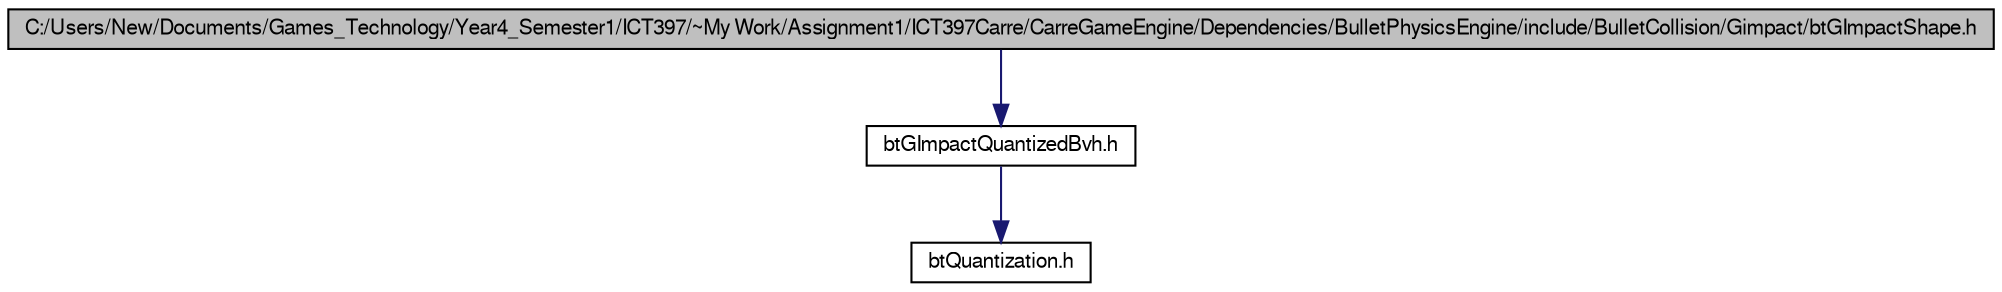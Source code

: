 digraph G
{
  bgcolor="transparent";
  edge [fontname="FreeSans",fontsize=10,labelfontname="FreeSans",labelfontsize=10];
  node [fontname="FreeSans",fontsize=10,shape=record];
  Node1 [label="C:/Users/New/Documents/Games_Technology/Year4_Semester1/ICT397/~My Work/Assignment1/ICT397Carre/CarreGameEngine/Dependencies/BulletPhysicsEngine/include/BulletCollision/Gimpact/btGImpactShape.h",height=0.2,width=0.4,color="black", fillcolor="grey75", style="filled" fontcolor="black"];
  Node1 -> Node2 [color="midnightblue",fontsize=10,style="solid"];
  Node2 [label="btGImpactQuantizedBvh.h",height=0.2,width=0.4,color="black",URL="$bt_g_impact_quantized_bvh_8h.html"];
  Node2 -> Node3 [color="midnightblue",fontsize=10,style="solid"];
  Node3 [label="btQuantization.h",height=0.2,width=0.4,color="black",URL="$bt_quantization_8h.html"];
}
